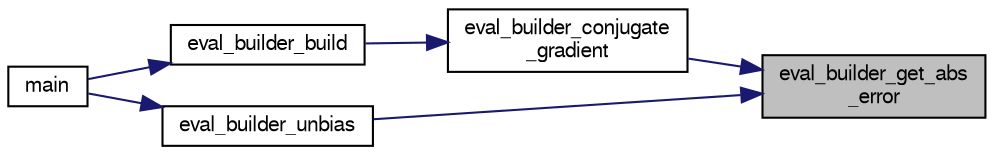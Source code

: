 digraph "eval_builder_get_abs_error"
{
 // LATEX_PDF_SIZE
  bgcolor="transparent";
  edge [fontname="FreeSans",fontsize="10",labelfontname="FreeSans",labelfontsize="10"];
  node [fontname="FreeSans",fontsize="10",shape=record];
  rankdir="RL";
  Node1 [label="eval_builder_get_abs\l_error",height=0.2,width=0.4,color="black", fillcolor="grey75", style="filled", fontcolor="black",tooltip=" "];
  Node1 -> Node2 [dir="back",color="midnightblue",fontsize="10",style="solid",fontname="FreeSans"];
  Node2 [label="eval_builder_conjugate\l_gradient",height=0.2,width=0.4,color="black",URL="$eval__builder_8c.html#af06bd81f8a882e1be6f6a93fb7ac04ba",tooltip=" "];
  Node2 -> Node3 [dir="back",color="midnightblue",fontsize="10",style="solid",fontname="FreeSans"];
  Node3 [label="eval_builder_build",height=0.2,width=0.4,color="black",URL="$eval__builder_8c.html#a40ea914a5bd5aad6f7525b22935927a2",tooltip=" "];
  Node3 -> Node4 [dir="back",color="midnightblue",fontsize="10",style="solid",fontname="FreeSans"];
  Node4 [label="main",height=0.2,width=0.4,color="black",URL="$eval__builder_8c.html#a3c04138a5bfe5d72780bb7e82a18e627",tooltip=" "];
  Node1 -> Node5 [dir="back",color="midnightblue",fontsize="10",style="solid",fontname="FreeSans"];
  Node5 [label="eval_builder_unbias",height=0.2,width=0.4,color="black",URL="$eval__builder_8c.html#a1fcf737dfac30b60d8a859f434e8bfdd",tooltip=" "];
  Node5 -> Node4 [dir="back",color="midnightblue",fontsize="10",style="solid",fontname="FreeSans"];
}

